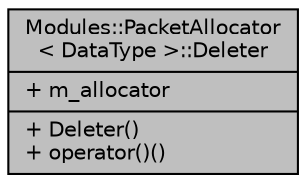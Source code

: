 digraph "Modules::PacketAllocator&lt; DataType &gt;::Deleter"
{
 // INTERACTIVE_SVG=YES
  edge [fontname="Helvetica",fontsize="10",labelfontname="Helvetica",labelfontsize="10"];
  node [fontname="Helvetica",fontsize="10",shape=record];
  Node1 [label="{Modules::PacketAllocator\l\< DataType \>::Deleter\n|+ m_allocator\l|+ Deleter()\l+ operator()()\l}",height=0.2,width=0.4,color="black", fillcolor="grey75", style="filled", fontcolor="black"];
}
